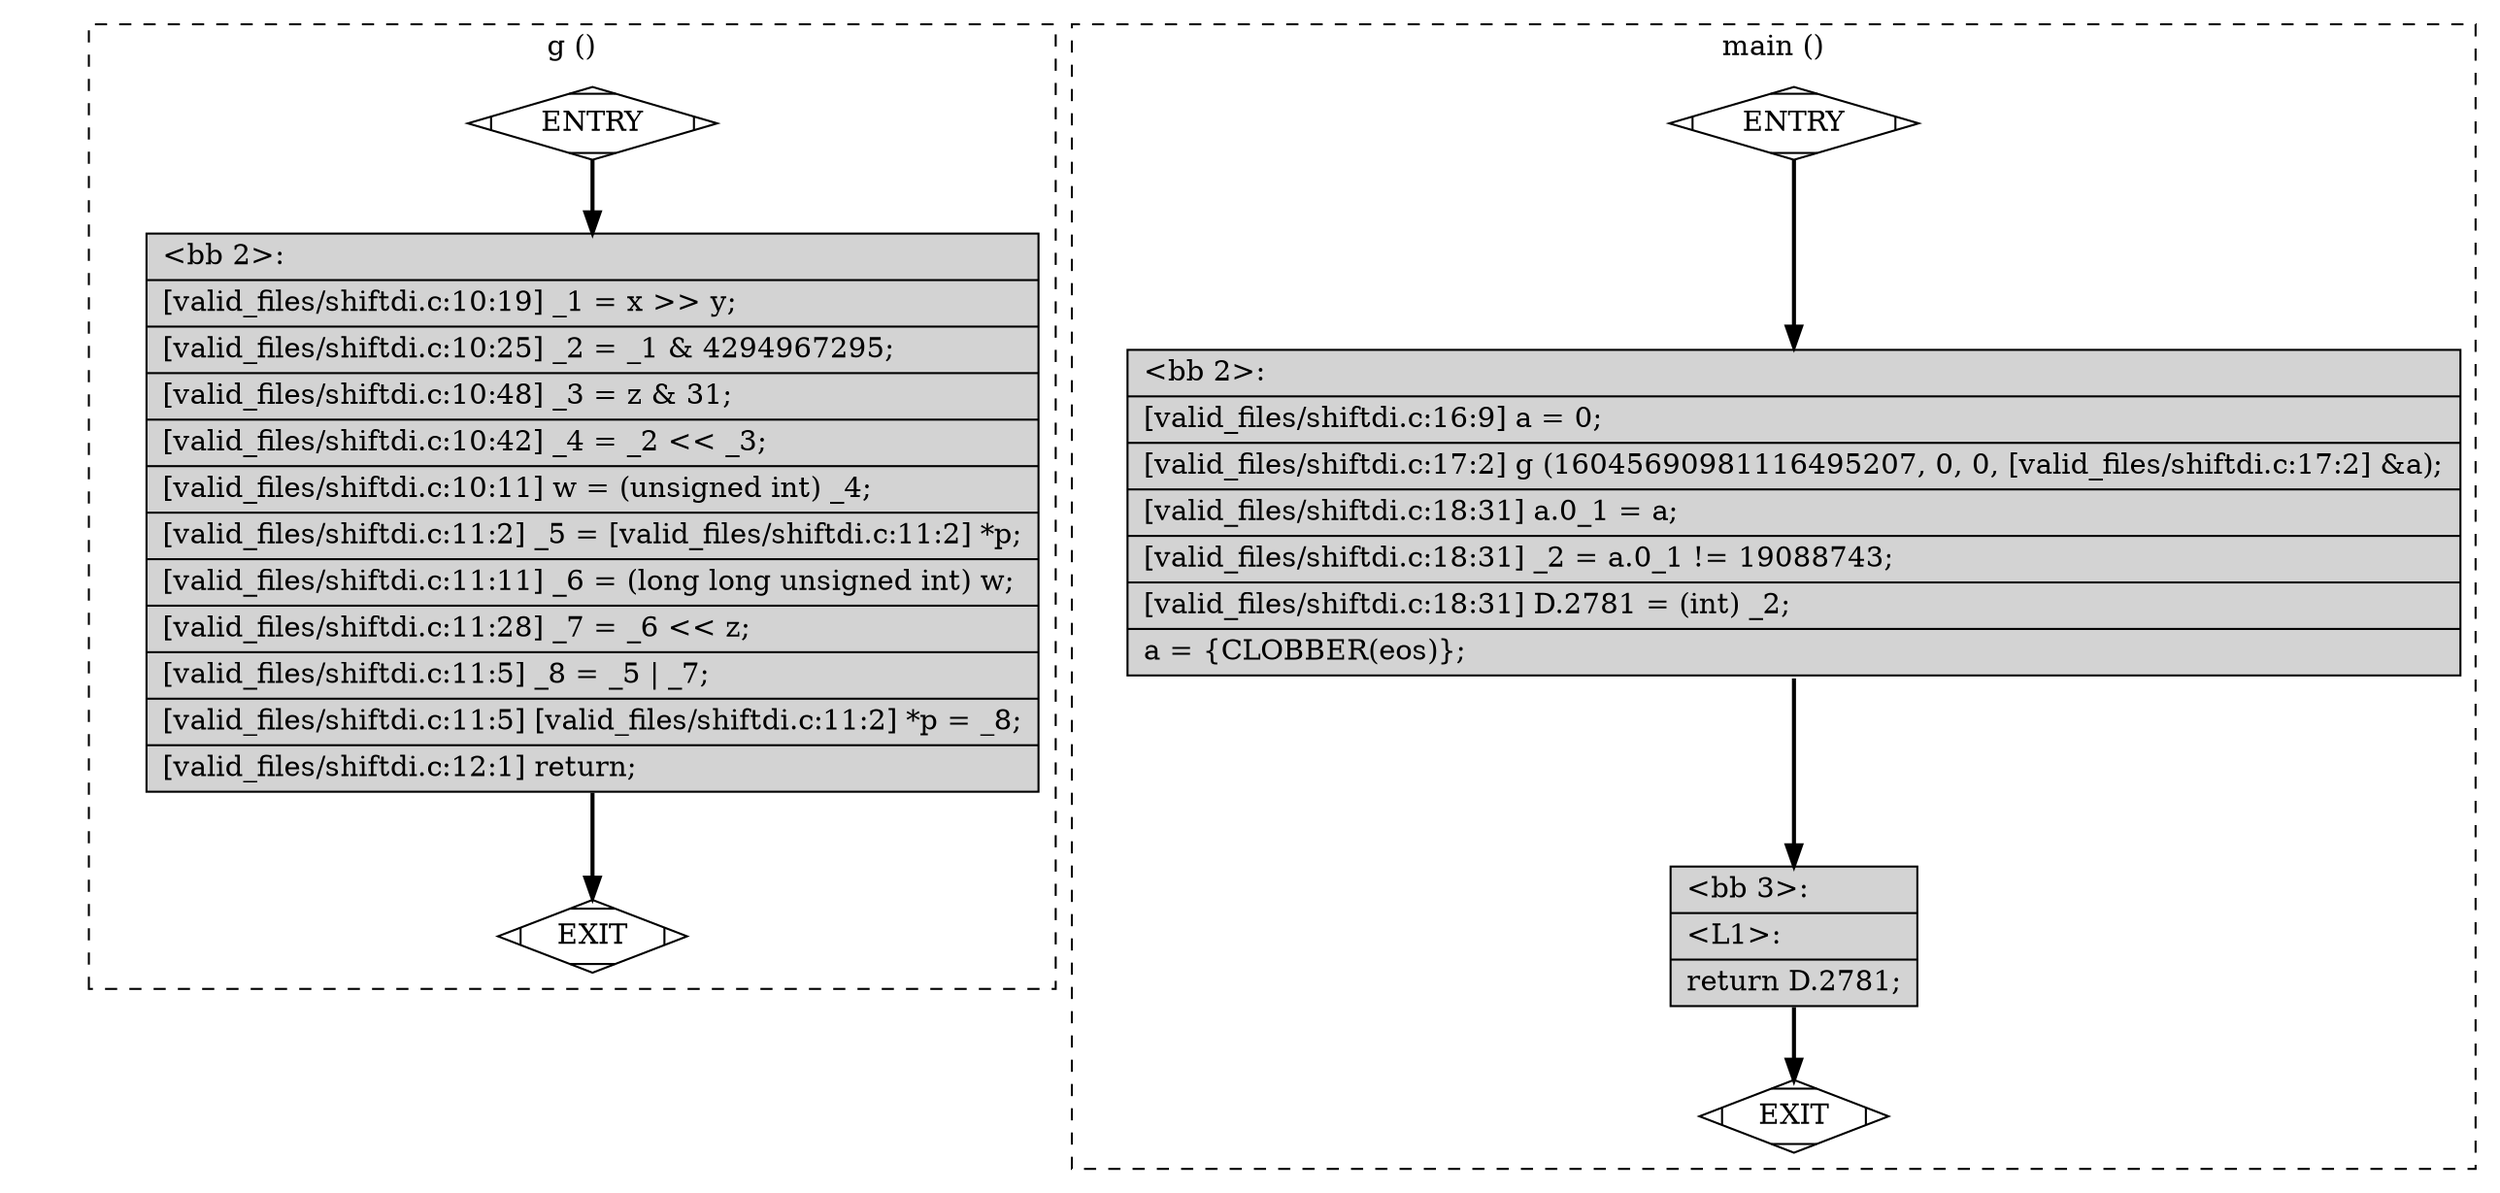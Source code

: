 digraph "a-shiftdi.c.015t.cfg" {
overlap=false;
subgraph "cluster_g" {
	style="dashed";
	color="black";
	label="g ()";
	fn_0_basic_block_0 [shape=Mdiamond,style=filled,fillcolor=white,label="ENTRY"];

	fn_0_basic_block_1 [shape=Mdiamond,style=filled,fillcolor=white,label="EXIT"];

	fn_0_basic_block_2 [shape=record,style=filled,fillcolor=lightgrey,label="{\<bb\ 2\>:\l\
|[valid_files/shiftdi.c:10:19]\ _1\ =\ x\ \>\>\ y;\l\
|[valid_files/shiftdi.c:10:25]\ _2\ =\ _1\ &\ 4294967295;\l\
|[valid_files/shiftdi.c:10:48]\ _3\ =\ z\ &\ 31;\l\
|[valid_files/shiftdi.c:10:42]\ _4\ =\ _2\ \<\<\ _3;\l\
|[valid_files/shiftdi.c:10:11]\ w\ =\ (unsigned\ int)\ _4;\l\
|[valid_files/shiftdi.c:11:2]\ _5\ =\ [valid_files/shiftdi.c:11:2]\ *p;\l\
|[valid_files/shiftdi.c:11:11]\ _6\ =\ (long\ long\ unsigned\ int)\ w;\l\
|[valid_files/shiftdi.c:11:28]\ _7\ =\ _6\ \<\<\ z;\l\
|[valid_files/shiftdi.c:11:5]\ _8\ =\ _5\ \|\ _7;\l\
|[valid_files/shiftdi.c:11:5]\ [valid_files/shiftdi.c:11:2]\ *p\ =\ _8;\l\
|[valid_files/shiftdi.c:12:1]\ return;\l\
}"];

	fn_0_basic_block_0:s -> fn_0_basic_block_2:n [style="solid,bold",color=black,weight=100,constraint=true];
	fn_0_basic_block_2:s -> fn_0_basic_block_1:n [style="solid,bold",color=black,weight=10,constraint=true];
	fn_0_basic_block_0:s -> fn_0_basic_block_1:n [style="invis",constraint=true];
}
subgraph "cluster_main" {
	style="dashed";
	color="black";
	label="main ()";
	fn_1_basic_block_0 [shape=Mdiamond,style=filled,fillcolor=white,label="ENTRY"];

	fn_1_basic_block_1 [shape=Mdiamond,style=filled,fillcolor=white,label="EXIT"];

	fn_1_basic_block_2 [shape=record,style=filled,fillcolor=lightgrey,label="{\<bb\ 2\>:\l\
|[valid_files/shiftdi.c:16:9]\ a\ =\ 0;\l\
|[valid_files/shiftdi.c:17:2]\ g\ (16045690981116495207,\ 0,\ 0,\ [valid_files/shiftdi.c:17:2]\ &a);\l\
|[valid_files/shiftdi.c:18:31]\ a.0_1\ =\ a;\l\
|[valid_files/shiftdi.c:18:31]\ _2\ =\ a.0_1\ !=\ 19088743;\l\
|[valid_files/shiftdi.c:18:31]\ D.2781\ =\ (int)\ _2;\l\
|a\ =\ \{CLOBBER(eos)\};\l\
}"];

	fn_1_basic_block_3 [shape=record,style=filled,fillcolor=lightgrey,label="{\<bb\ 3\>:\l\
|\<L1\>:\l\
|return\ D.2781;\l\
}"];

	fn_1_basic_block_0:s -> fn_1_basic_block_2:n [style="solid,bold",color=black,weight=100,constraint=true];
	fn_1_basic_block_2:s -> fn_1_basic_block_3:n [style="solid,bold",color=black,weight=100,constraint=true];
	fn_1_basic_block_3:s -> fn_1_basic_block_1:n [style="solid,bold",color=black,weight=10,constraint=true];
	fn_1_basic_block_0:s -> fn_1_basic_block_1:n [style="invis",constraint=true];
}
}
